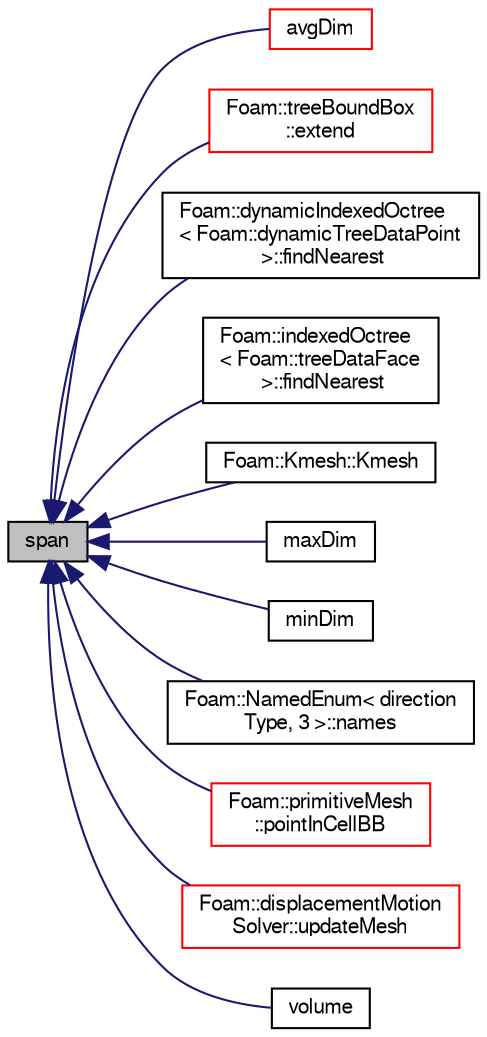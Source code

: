 digraph "span"
{
  bgcolor="transparent";
  edge [fontname="FreeSans",fontsize="10",labelfontname="FreeSans",labelfontsize="10"];
  node [fontname="FreeSans",fontsize="10",shape=record];
  rankdir="LR";
  Node655 [label="span",height=0.2,width=0.4,color="black", fillcolor="grey75", style="filled", fontcolor="black"];
  Node655 -> Node656 [dir="back",color="midnightblue",fontsize="10",style="solid",fontname="FreeSans"];
  Node656 [label="avgDim",height=0.2,width=0.4,color="red",URL="$a27102.html#aa81159f5355f2f2a168c36632aafe1d0",tooltip="Average length/height/width dimension. "];
  Node655 -> Node661 [dir="back",color="midnightblue",fontsize="10",style="solid",fontname="FreeSans"];
  Node661 [label="Foam::treeBoundBox\l::extend",height=0.2,width=0.4,color="red",URL="$a27618.html#aa587a09f8f1ac8b806f9f1314f0e0733",tooltip="Return slightly wider bounding box. "];
  Node655 -> Node830 [dir="back",color="midnightblue",fontsize="10",style="solid",fontname="FreeSans"];
  Node830 [label="Foam::dynamicIndexedOctree\l\< Foam::dynamicTreeDataPoint\l \>::findNearest",height=0.2,width=0.4,color="black",URL="$a25610.html#ae090443cbaa3565bc6dc0b28e77793a8",tooltip="Low level: calculate nearest starting from subnode. "];
  Node655 -> Node831 [dir="back",color="midnightblue",fontsize="10",style="solid",fontname="FreeSans"];
  Node831 [label="Foam::indexedOctree\l\< Foam::treeDataFace\l \>::findNearest",height=0.2,width=0.4,color="black",URL="$a25026.html#abd1691a3fc13b01ad68fb3ca35ec22d8",tooltip="Low level: calculate nearest starting from subnode. "];
  Node655 -> Node826 [dir="back",color="midnightblue",fontsize="10",style="solid",fontname="FreeSans"];
  Node826 [label="Foam::Kmesh::Kmesh",height=0.2,width=0.4,color="black",URL="$a28946.html#a5a51b3510445fa907070c7052b6fc25c",tooltip="Construct from fvMesh. "];
  Node655 -> Node832 [dir="back",color="midnightblue",fontsize="10",style="solid",fontname="FreeSans"];
  Node832 [label="maxDim",height=0.2,width=0.4,color="black",URL="$a27102.html#afc32f1d11400c493742e2fefab4cde35",tooltip="Largest length/height/width dimension. "];
  Node655 -> Node833 [dir="back",color="midnightblue",fontsize="10",style="solid",fontname="FreeSans"];
  Node833 [label="minDim",height=0.2,width=0.4,color="black",URL="$a27102.html#a93a594df55d2426c0ebe65fb8f2ebd2d",tooltip="Smallest length/height/width dimension. "];
  Node655 -> Node716 [dir="back",color="midnightblue",fontsize="10",style="solid",fontname="FreeSans"];
  Node716 [label="Foam::NamedEnum\< direction\lType, 3 \>::names",height=0.2,width=0.4,color="black",URL="$a25998.html#a7350da3a0edd92cd11e6c479c9967dc8"];
  Node655 -> Node834 [dir="back",color="midnightblue",fontsize="10",style="solid",fontname="FreeSans"];
  Node834 [label="Foam::primitiveMesh\l::pointInCellBB",height=0.2,width=0.4,color="red",URL="$a27530.html#a557516b187054277043e7f132f79978b",tooltip="Return true if the point in the cell bounding box. "];
  Node655 -> Node835 [dir="back",color="midnightblue",fontsize="10",style="solid",fontname="FreeSans"];
  Node835 [label="Foam::displacementMotion\lSolver::updateMesh",height=0.2,width=0.4,color="red",URL="$a21574.html#ad57565956fd4064299f4bd3c4eebb1d4",tooltip="Update local data for topology changes. "];
  Node655 -> Node846 [dir="back",color="midnightblue",fontsize="10",style="solid",fontname="FreeSans"];
  Node846 [label="volume",height=0.2,width=0.4,color="black",URL="$a27102.html#a5dbe6db3402feec9b313a7132237ec6e",tooltip="The volume of the bound box. "];
}
